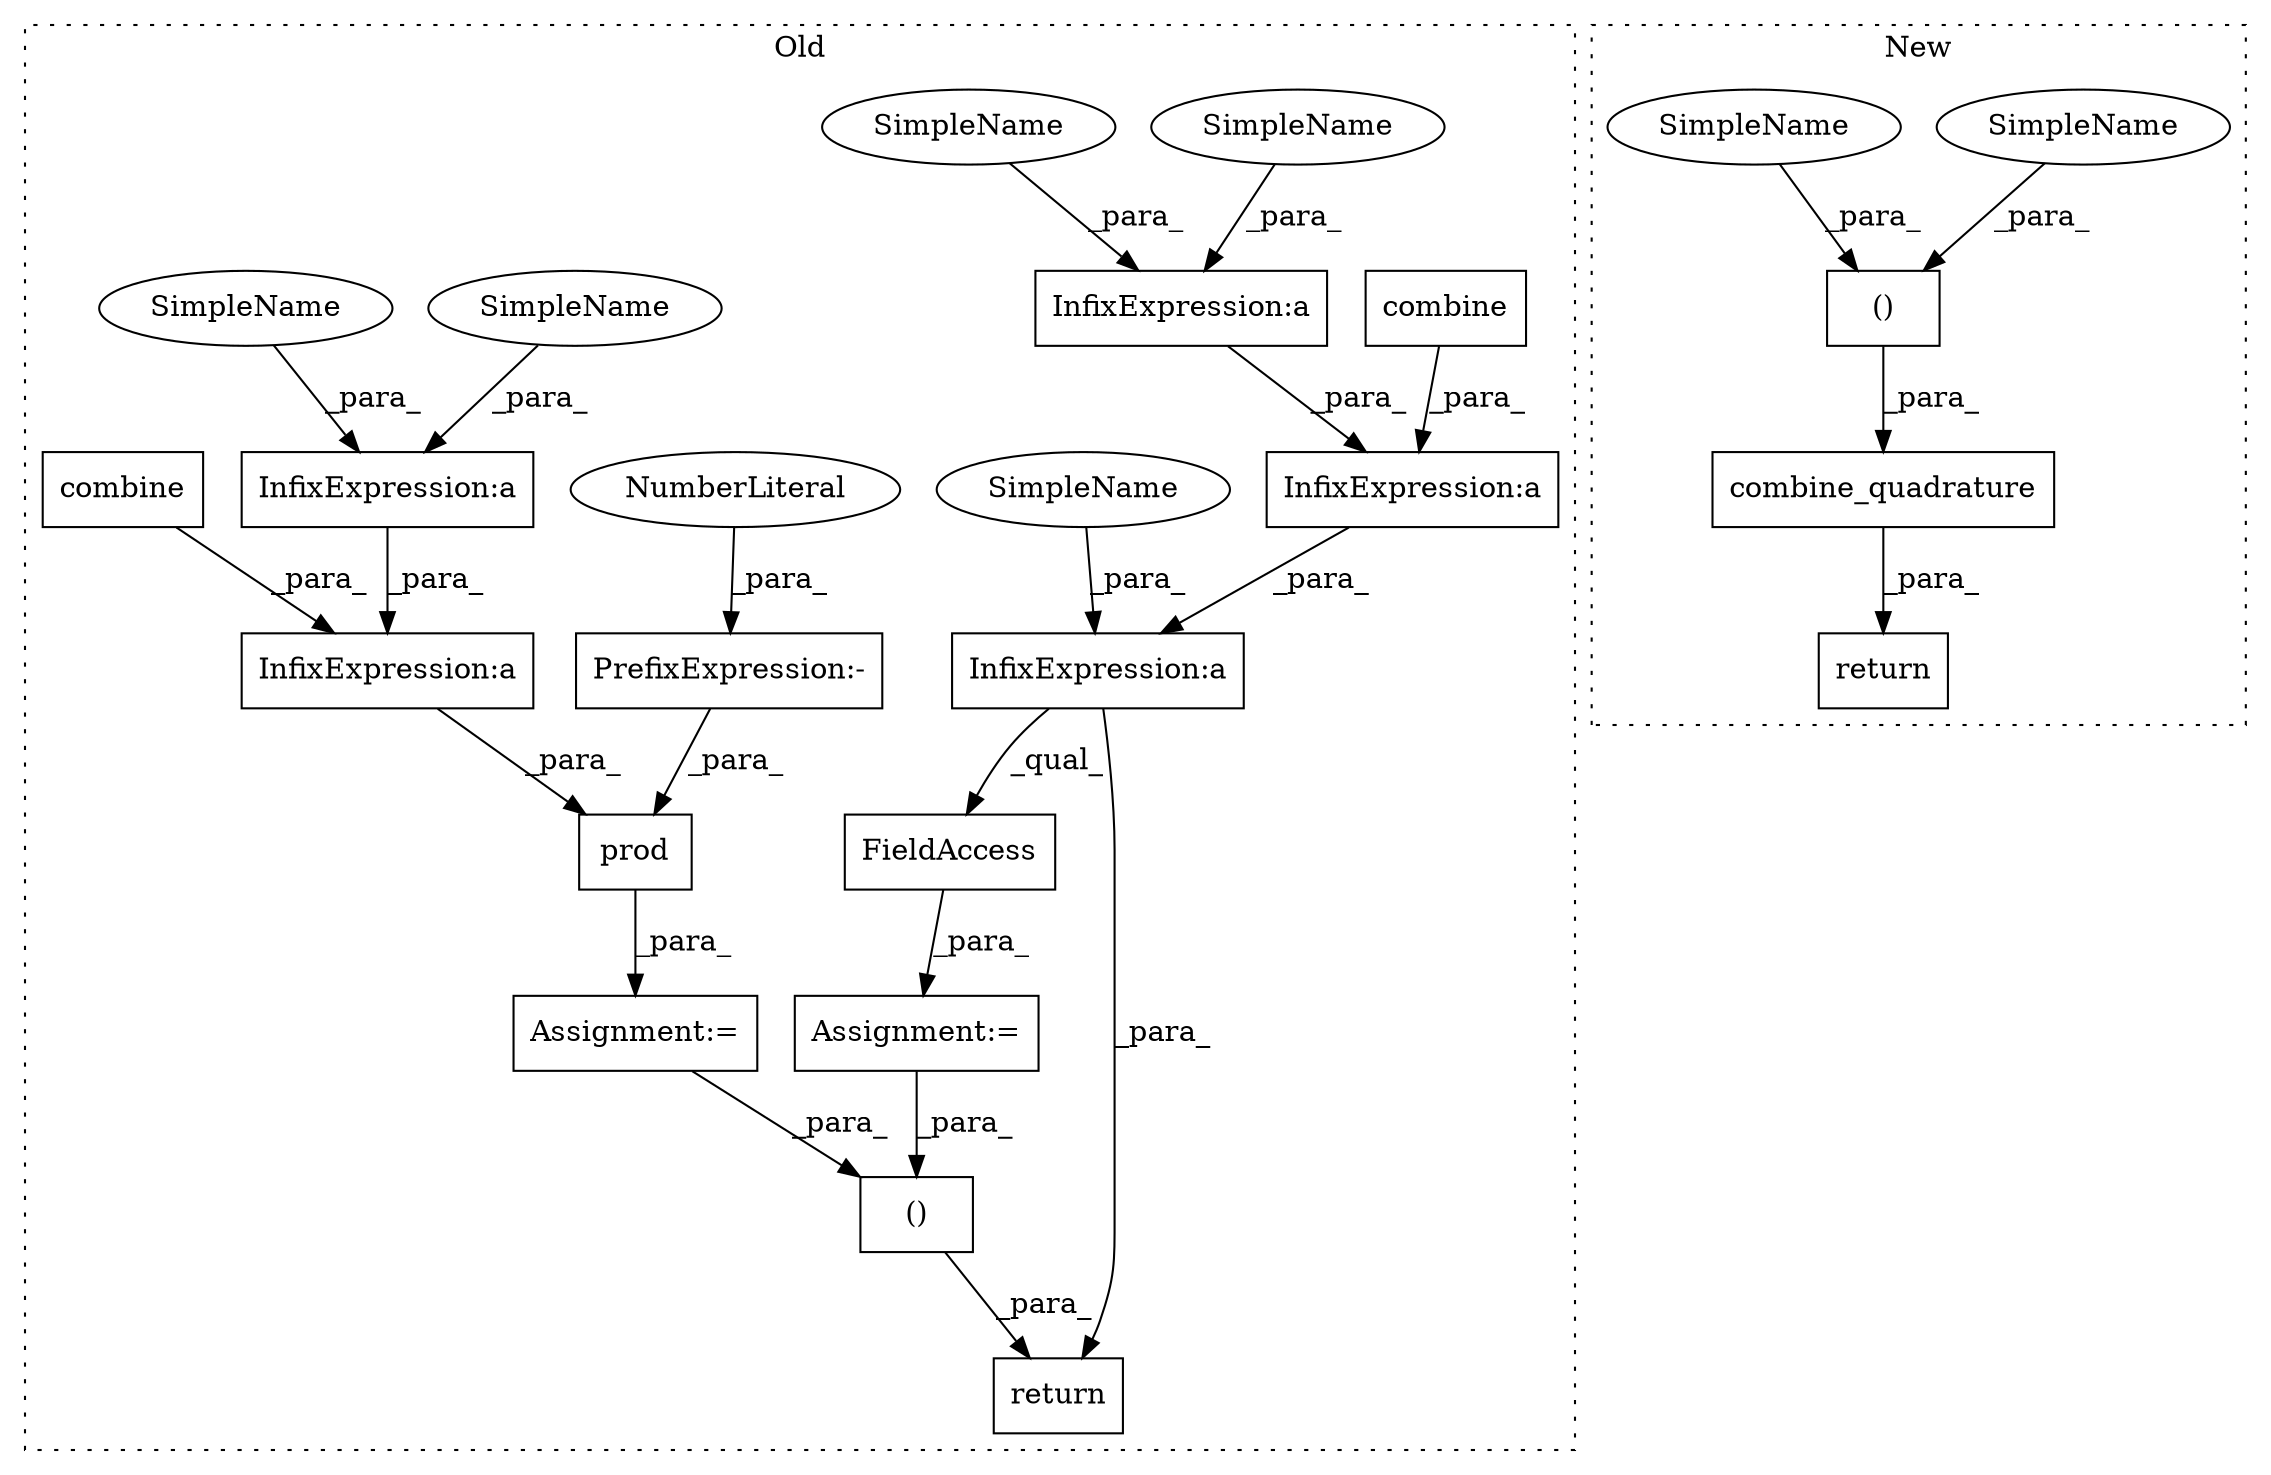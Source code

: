 digraph G {
subgraph cluster0 {
1 [label="combine" a="32" s="1236,1253" l="8,1" shape="box"];
3 [label="()" a="106" s="1430" l="29" shape="box"];
4 [label="InfixExpression:a" a="27" s="1255" l="3" shape="box"];
5 [label="InfixExpression:a" a="27" s="1233" l="3" shape="box"];
6 [label="InfixExpression:a" a="27" s="1224" l="3" shape="box"];
7 [label="InfixExpression:a" a="27" s="1307" l="3" shape="box"];
8 [label="InfixExpression:a" a="27" s="1316" l="3" shape="box"];
9 [label="prod" a="32" s="1286,1328" l="5,1" shape="box"];
10 [label="FieldAccess" a="22" s="1216" l="50" shape="box"];
12 [label="Assignment:=" a="7" s="1279" l="1" shape="box"];
13 [label="PrefixExpression:-" a="38" s="1326" l="1" shape="box"];
14 [label="NumberLiteral" a="34" s="1327" l="1" shape="ellipse"];
15 [label="Assignment:=" a="7" s="1215" l="1" shape="box"];
17 [label="return" a="41" s="1418" l="12" shape="box"];
18 [label="combine" a="32" s="1291,1306" l="8,1" shape="box"];
19 [label="SimpleName" a="42" s="1258" l="5" shape="ellipse"];
20 [label="SimpleName" a="42" s="1319" l="5" shape="ellipse"];
21 [label="SimpleName" a="42" s="1227" l="5" shape="ellipse"];
22 [label="SimpleName" a="42" s="1311" l="5" shape="ellipse"];
23 [label="SimpleName" a="42" s="1219" l="5" shape="ellipse"];
label = "Old";
style="dotted";
}
subgraph cluster1 {
2 [label="()" a="106" s="1266" l="23" shape="box"];
11 [label="combine_quadrature" a="32" s="1224,1289" l="19,2" shape="box"];
16 [label="return" a="41" s="1217" l="7" shape="box"];
24 [label="SimpleName" a="42" s="1266" l="5" shape="ellipse"];
25 [label="SimpleName" a="42" s="1284" l="5" shape="ellipse"];
label = "New";
style="dotted";
}
1 -> 5 [label="_para_"];
2 -> 11 [label="_para_"];
3 -> 17 [label="_para_"];
4 -> 17 [label="_para_"];
4 -> 10 [label="_qual_"];
5 -> 4 [label="_para_"];
6 -> 5 [label="_para_"];
7 -> 9 [label="_para_"];
8 -> 7 [label="_para_"];
9 -> 12 [label="_para_"];
10 -> 15 [label="_para_"];
11 -> 16 [label="_para_"];
12 -> 3 [label="_para_"];
13 -> 9 [label="_para_"];
14 -> 13 [label="_para_"];
15 -> 3 [label="_para_"];
18 -> 7 [label="_para_"];
19 -> 4 [label="_para_"];
20 -> 8 [label="_para_"];
21 -> 6 [label="_para_"];
22 -> 8 [label="_para_"];
23 -> 6 [label="_para_"];
24 -> 2 [label="_para_"];
25 -> 2 [label="_para_"];
}